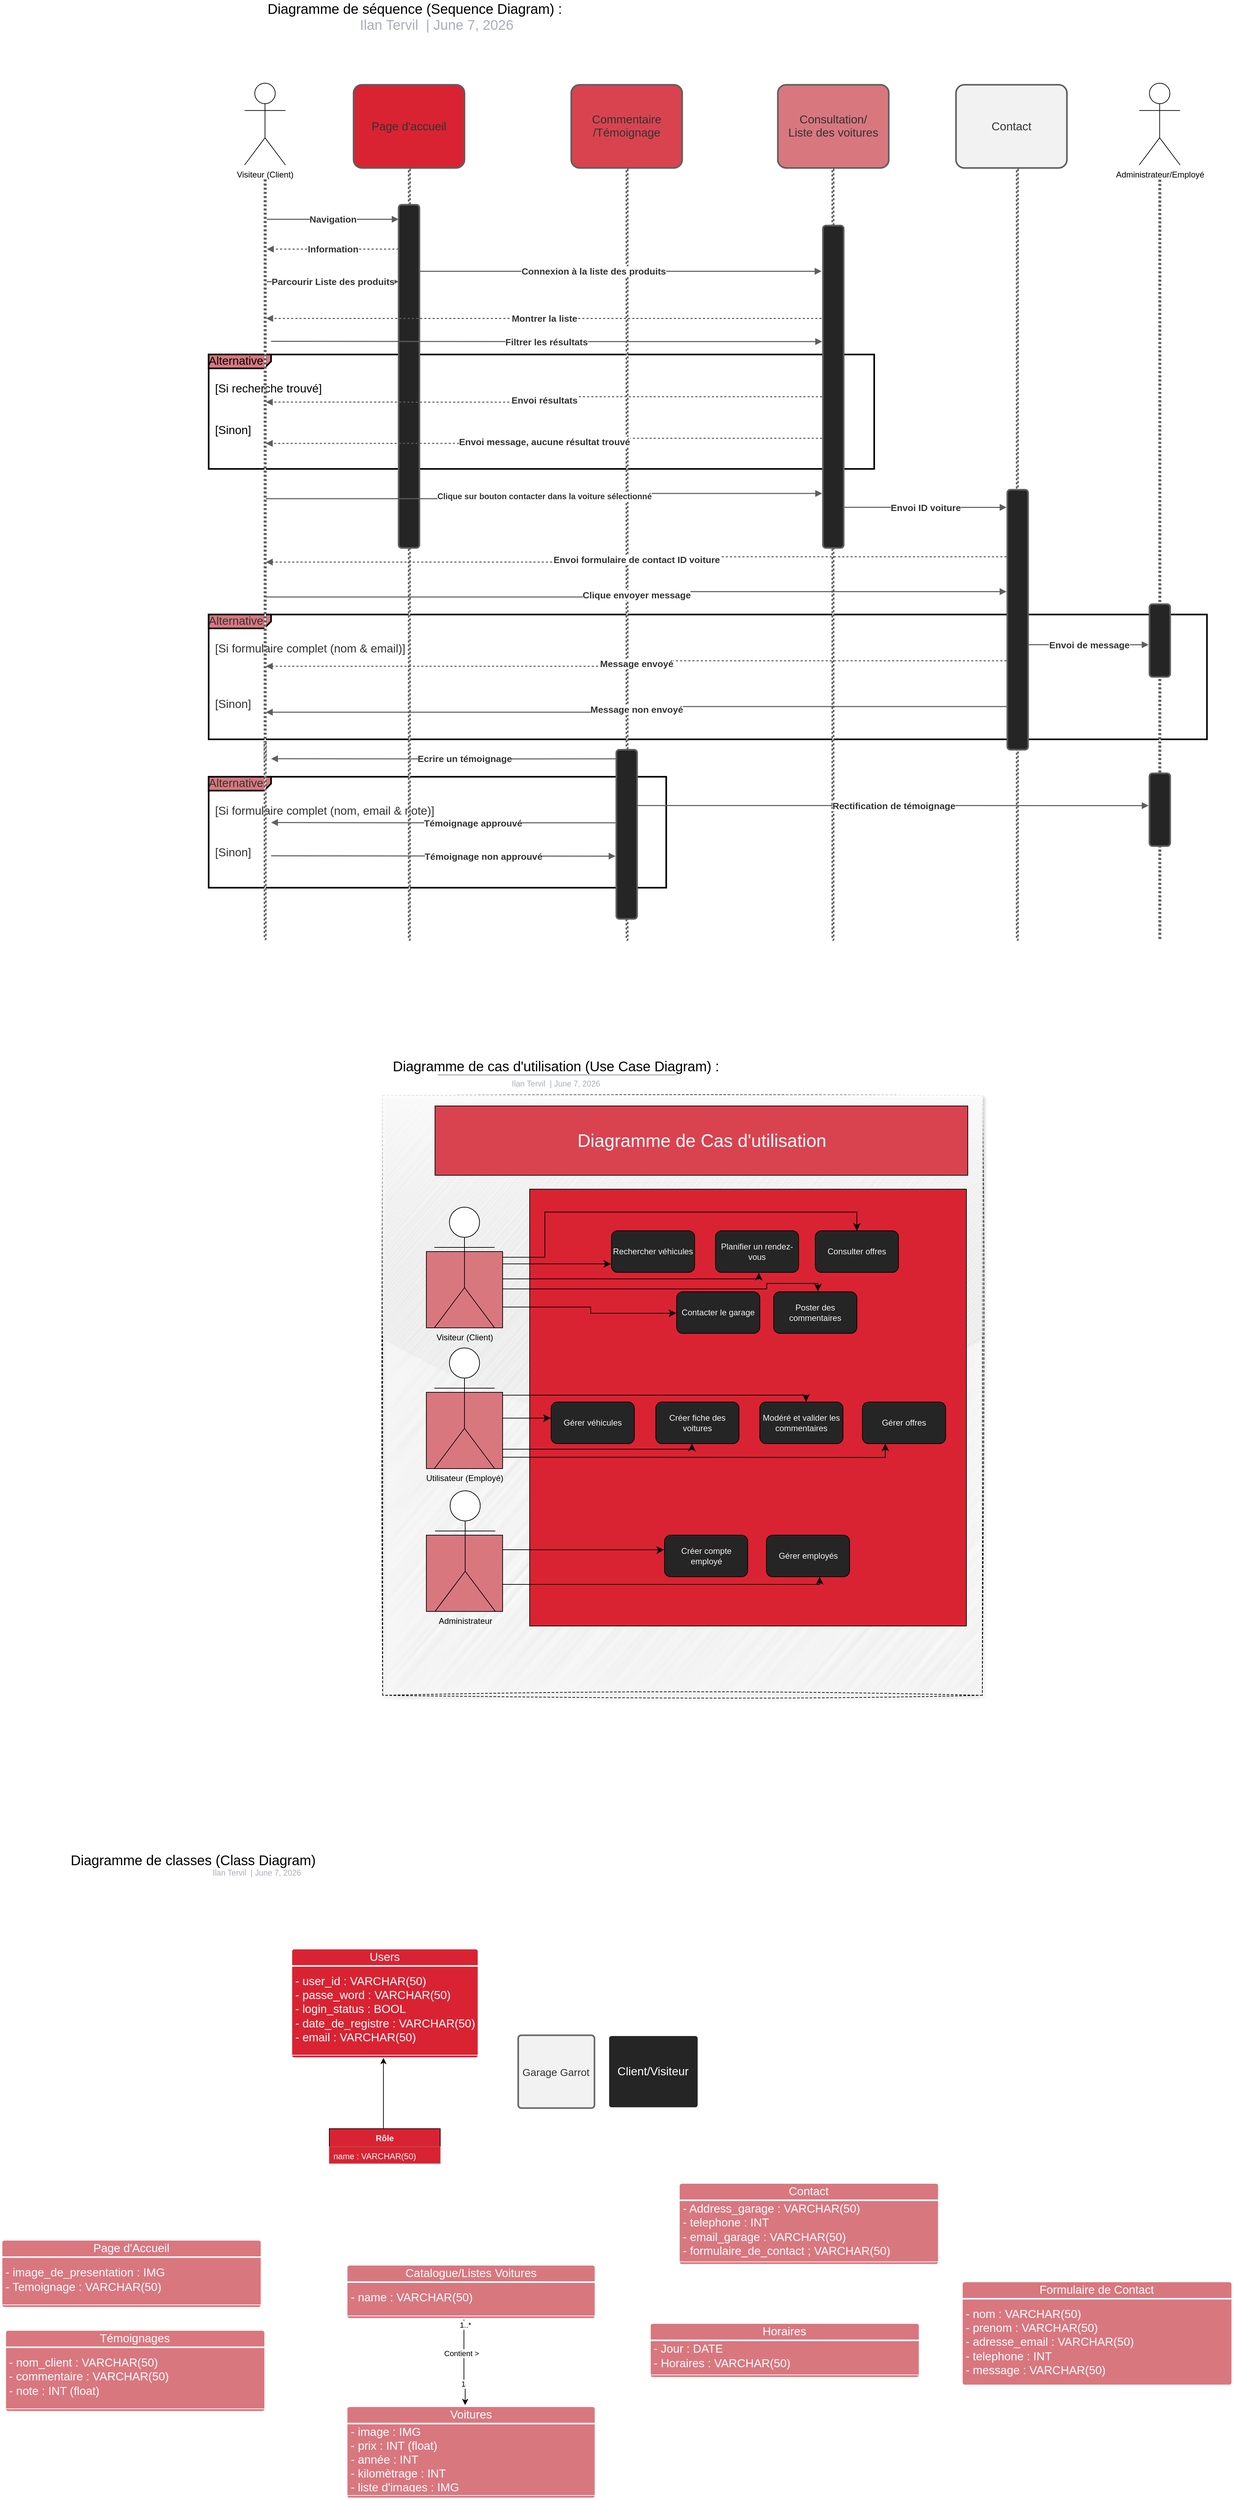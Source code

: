 <mxfile version="21.3.7" type="github">
  <diagram name="Page-1" id="gkpLkfRcWBr6_EryrWo8">
    <mxGraphModel dx="3470" dy="1657" grid="1" gridSize="10" guides="1" tooltips="1" connect="1" arrows="1" fold="1" page="1" pageScale="1" pageWidth="827" pageHeight="1169" math="0" shadow="0">
      <root>
        <mxCell id="0" />
        <mxCell id="1" parent="0" />
        <mxCell id="BnAunMeXDNx3pweOuM9s-14" value="" style="whiteSpace=wrap;html=1;aspect=fixed;dashed=1;rounded=0;glass=1;shadow=1;fillColor=#F2F2F2;sketch=1;curveFitting=1;jiggle=2;" parent="1" vertex="1">
          <mxGeometry x="-1640" y="590" width="865" height="865" as="geometry" />
        </mxCell>
        <mxCell id="BnAunMeXDNx3pweOuM9s-17" value="" style="whiteSpace=wrap;html=1;aspect=fixed;fillColor=#D9777F;" parent="1" vertex="1">
          <mxGeometry x="-1576.99" y="1224" width="110" height="110" as="geometry" />
        </mxCell>
        <mxCell id="BnAunMeXDNx3pweOuM9s-16" value="" style="whiteSpace=wrap;html=1;aspect=fixed;strokeColor=#000000;fillColor=#D9777F;" parent="1" vertex="1">
          <mxGeometry x="-1576.99" y="1018" width="110" height="110" as="geometry" />
        </mxCell>
        <mxCell id="BnAunMeXDNx3pweOuM9s-15" value="" style="whiteSpace=wrap;html=1;aspect=fixed;fillColor=#D9777F;strokeColor=#000000;" parent="1" vertex="1">
          <mxGeometry x="-1576.99" y="815" width="110" height="110" as="geometry" />
        </mxCell>
        <mxCell id="jWtJL2StQqahvaxwA_9J-28" value="" style="html=1;overflow=block;blockSpacing=1;whiteSpace=wrap;rounded=1;absoluteArcSize=1;arcSize=24;container=1;pointerEvents=0;collapsible=0;recursiveResize=0;fontSize=13;align=center;spacing=0;strokeColor=#5e5e5e;strokeOpacity=100;fillOpacity=100;fillColor=#D94350;strokeWidth=2.3;lucidId=O.v4xsk3p5HK;" parent="1" vertex="1">
          <mxGeometry x="-1368.25" y="-868" width="160" height="120" as="geometry" />
        </mxCell>
        <mxCell id="jWtJL2StQqahvaxwA_9J-29" value="" style="html=1;overflow=block;blockSpacing=1;whiteSpace=wrap;rounded=1;absoluteArcSize=1;arcSize=24;container=1;pointerEvents=0;collapsible=0;recursiveResize=0;fontSize=13;align=center;spacing=0;strokeColor=#5e5e5e;strokeOpacity=100;fillOpacity=100;fillColor=#D9777F;strokeWidth=2.3;lucidId=O.v4H8er2~Zm;" parent="1" vertex="1">
          <mxGeometry x="-1070.25" y="-868" width="160" height="120" as="geometry" />
        </mxCell>
        <mxCell id="jWtJL2StQqahvaxwA_9J-30" value="" style="html=1;overflow=block;blockSpacing=1;whiteSpace=wrap;rounded=1;absoluteArcSize=1;arcSize=24;container=1;pointerEvents=0;collapsible=0;recursiveResize=0;fontSize=13;align=center;spacing=0;strokeColor=#5e5e5e;strokeOpacity=100;fillOpacity=100;fillColor=#F2F2F2;strokeWidth=2.3;lucidId=O.v4qwtDeSNk;" parent="1" vertex="1">
          <mxGeometry x="-813.25" y="-868" width="160" height="120" as="geometry" />
        </mxCell>
        <mxCell id="jWtJL2StQqahvaxwA_9J-31" value="Alternative&lt;br&gt;&lt;br&gt;&amp;nbsp; [Si formulaire complet (nom &amp;amp; email)]&lt;br&gt;&lt;br&gt;&lt;br&gt;&lt;br&gt;&amp;nbsp; [Sinon]" style="html=1;blockSpacing=1;whiteSpace=wrap;shape=mxgraph.sysml.package2;xSize=90;overflow=fill;fontSize=16.7;fontColor=#333333;align=left;spacing=0;strokeColor=#000000;strokeOpacity=100;fillOpacity=100;rounded=1;absoluteArcSize=1;arcSize=9;fillColor=#D9777F;strokeWidth=2.3;lucidId=YBw4MqrhlL.r;" parent="1" vertex="1">
          <mxGeometry x="-1891.25" y="-104" width="1440" height="180" as="geometry" />
        </mxCell>
        <mxCell id="jWtJL2StQqahvaxwA_9J-32" value="Alternative&lt;br&gt;&lt;br&gt;&lt;span data-lucid-content=&quot;{&amp;quot;t&amp;quot;:&amp;quot;[Si recherche trouvé]&amp;quot;,&amp;quot;m&amp;quot;:[{&amp;quot;s&amp;quot;:0,&amp;quot;n&amp;quot;:&amp;quot;a&amp;quot;,&amp;quot;v&amp;quot;:&amp;quot;center&amp;quot;},{&amp;quot;s&amp;quot;:0,&amp;quot;n&amp;quot;:&amp;quot;s&amp;quot;,&amp;quot;v&amp;quot;:22.222,&amp;quot;e&amp;quot;:21},{&amp;quot;s&amp;quot;:0,&amp;quot;n&amp;quot;:&amp;quot;c&amp;quot;,&amp;quot;v&amp;quot;:&amp;quot;333333ff&amp;quot;,&amp;quot;e&amp;quot;:21}]}&quot; data-lucid-type=&quot;application/vnd.lucid.text&quot;&gt;&lt;/span&gt;&amp;nbsp; [Si recherche trouvé]&lt;br&gt;&lt;br&gt;&lt;br&gt;&amp;nbsp; [Sinon]" style="html=1;blockSpacing=1;whiteSpace=wrap;shape=mxgraph.sysml.package2;xSize=90;overflow=fill;fontSize=16.7;align=left;spacing=0;strokeOpacity=100;fillOpacity=100;rounded=1;absoluteArcSize=1;arcSize=9;strokeWidth=2.3;lucidId=-Cw4YTbApHRs;fillColor=#D9777F;strokeColor=default;" parent="1" vertex="1">
          <mxGeometry x="-1891.25" y="-479" width="960" height="165" as="geometry" />
        </mxCell>
        <mxCell id="jWtJL2StQqahvaxwA_9J-33" value="Alternative&lt;br&gt;&lt;br&gt;&amp;nbsp; [Si formulaire complet (nom, email &amp;amp; note)]&lt;br&gt;&lt;br&gt;&lt;br&gt;&amp;nbsp; [Sinon]" style="html=1;blockSpacing=1;whiteSpace=wrap;shape=mxgraph.sysml.package2;xSize=90;overflow=fill;fontSize=16.7;fontColor=#333333;align=left;spacing=0;strokeColor=#000000;strokeOpacity=100;fillOpacity=100;rounded=1;absoluteArcSize=1;arcSize=9;fillColor=#D9777F;strokeWidth=2.3;lucidId=VZw4ieArGQU4;" parent="1" vertex="1">
          <mxGeometry x="-1891.25" y="130" width="660" height="160" as="geometry" />
        </mxCell>
        <UserObject label="&lt;div style=&quot;display: flex; justify-content: flex-start; text-align: left; align-items: baseline; line-height: 1.25; margin-top: -2px; font-size: 20px;&quot;&gt;&lt;span style=&quot;color: rgb(0, 0, 0);&quot;&gt;&lt;font style=&quot;font-size: 20px;&quot;&gt;Diagramme de séquence (Sequence Diagram) :&lt;br&gt;&lt;/font&gt;&lt;/span&gt;&lt;/div&gt;&lt;div style=&quot;display: flex; justify-content: center; text-align: center; align-items: baseline; line-height: 1.25; margin-left: 7px; margin-right: 7px; margin-top: -2px; font-size: 20px;&quot;&gt;&lt;span style=&quot;color: rgb(169, 175, 184);&quot;&gt;&lt;font style=&quot;font-size: 20px;&quot;&gt;Ilan Tervil&amp;nbsp; |  %date{mmmm d, yyyy}%&lt;/font&gt;&lt;/span&gt;&lt;/div&gt;" placeholders="1" id="jWtJL2StQqahvaxwA_9J-34">
          <mxCell style="html=1;overflow=block;blockSpacing=1;whiteSpace=wrap;fontSize=13;align=left;spacing=3.8;verticalAlign=top;strokeColor=none;fillOpacity=0;fillColor=#ffffff;strokeWidth=0;lucidId=O.v4v.V5B6~r;" parent="1" vertex="1">
            <mxGeometry x="-1809.25" y="-990" width="494" height="46" as="geometry" />
          </mxCell>
        </UserObject>
        <mxCell id="jWtJL2StQqahvaxwA_9J-36" value="" style="html=1;overflow=block;blockSpacing=1;whiteSpace=wrap;rounded=1;absoluteArcSize=1;arcSize=24;container=1;pointerEvents=0;collapsible=0;recursiveResize=0;fontSize=13;align=center;spacing=0;strokeColor=#5e5e5e;strokeOpacity=100;fillOpacity=100;fillColor=#D92332;strokeWidth=2.3;lucidId=O.v4sSC.tmU.;" parent="1" vertex="1">
          <mxGeometry x="-1682.25" y="-868" width="160" height="120" as="geometry" />
        </mxCell>
        <mxCell id="jWtJL2StQqahvaxwA_9J-37" value="Page d&#39;accueil" style="html=1;overflow=block;blockSpacing=1;whiteSpace=wrap;fontSize=16.7;fontColor=#333333;align=center;spacing=3.8;strokeOpacity=0;fillOpacity=0;rounded=1;absoluteArcSize=1;arcSize=9;fillColor=#ffffff;strokeWidth=2.3;lucidId=O.v4Upmj7qb6;" parent="1" vertex="1">
          <mxGeometry x="-1692.25" y="-830" width="180" height="45" as="geometry" />
        </mxCell>
        <mxCell id="jWtJL2StQqahvaxwA_9J-38" value="&lt;div style=&quot;display: flex; justify-content: center; text-align: center; align-items: baseline; font-size: 0; line-height: 1.25;margin-top: -2px;&quot;&gt;&lt;span&gt;&lt;span style=&quot;font-size:16.7px;color:#333333;&quot;&gt;Commentaire&#xa;&lt;/span&gt;&lt;/span&gt;&lt;/div&gt;&lt;div style=&quot;display: flex; justify-content: center; text-align: center; align-items: baseline; font-size: 0; line-height: 1.25;margin-top: -2px;&quot;&gt;&lt;span&gt;&lt;span style=&quot;font-size:16.7px;color:#333333;&quot;&gt;/Témoignage&lt;/span&gt;&lt;/span&gt;&lt;/div&gt;" style="html=1;overflow=block;blockSpacing=1;whiteSpace=wrap;fontSize=13;spacing=3.8;strokeOpacity=0;fillOpacity=0;rounded=1;absoluteArcSize=1;arcSize=9;fillColor=#ffffff;strokeWidth=2.3;lucidId=O.v4fSKv_FuR;" parent="1" vertex="1">
          <mxGeometry x="-1378.25" y="-841" width="180" height="67" as="geometry" />
        </mxCell>
        <mxCell id="jWtJL2StQqahvaxwA_9J-39" value="&lt;div style=&quot;display: flex; justify-content: center; text-align: center; align-items: baseline; font-size: 0; line-height: 1.25;margin-top: -2px;&quot;&gt;&lt;span&gt;&lt;span style=&quot;font-size:16.7px;color:#333333;&quot;&gt;Consultation/&#xa;&lt;/span&gt;&lt;/span&gt;&lt;/div&gt;&lt;div style=&quot;display: flex; justify-content: center; text-align: center; align-items: baseline; font-size: 0; line-height: 1.25;margin-top: -2px;&quot;&gt;&lt;span&gt;&lt;span style=&quot;font-size:16.7px;color:#333333;&quot;&gt;Liste des voitures&lt;/span&gt;&lt;/span&gt;&lt;/div&gt;" style="html=1;overflow=block;blockSpacing=1;whiteSpace=wrap;fontSize=13;spacing=3.8;strokeOpacity=0;fillOpacity=0;rounded=1;absoluteArcSize=1;arcSize=9;fillColor=#ffffff;strokeWidth=2.3;lucidId=O.v4o~vFmgFz;" parent="1" vertex="1">
          <mxGeometry x="-1080.25" y="-831" width="180" height="48" as="geometry" />
        </mxCell>
        <mxCell id="jWtJL2StQqahvaxwA_9J-40" value="Contact" style="html=1;overflow=block;blockSpacing=1;whiteSpace=wrap;fontSize=16.7;fontColor=#333333;align=center;spacing=3.8;strokeOpacity=0;fillOpacity=0;rounded=1;absoluteArcSize=1;arcSize=9;fillColor=#ffffff;strokeWidth=2.3;lucidId=O.v4GgfFMbEy;" parent="1" vertex="1">
          <mxGeometry x="-823.25" y="-830" width="180" height="45" as="geometry" />
        </mxCell>
        <mxCell id="jWtJL2StQqahvaxwA_9J-41" value="" style="html=1;overflow=block;blockSpacing=1;whiteSpace=wrap;fontSize=13;spacing=0;strokeColor=#5e5e5e;strokeOpacity=100;rounded=1;absoluteArcSize=1;arcSize=9;rotation=-270;dashed=1;fixDash=1;strokeWidth=2.3;lucidId=O.v4MvfRuMcS;" parent="1" vertex="1">
          <mxGeometry x="-2158.25" y="-192" width="1113" height="2" as="geometry" />
        </mxCell>
        <mxCell id="jWtJL2StQqahvaxwA_9J-42" value="" style="html=1;overflow=block;blockSpacing=1;whiteSpace=wrap;fontSize=13;spacing=0;strokeColor=#5e5e5e;strokeOpacity=100;rounded=1;absoluteArcSize=1;arcSize=9;rotation=-270;dashed=1;fixDash=1;strokeWidth=2.3;lucidId=O.v4vlAI9Znb;" parent="1" vertex="1">
          <mxGeometry x="-1844.25" y="-192" width="1113" height="2" as="geometry" />
        </mxCell>
        <mxCell id="jWtJL2StQqahvaxwA_9J-43" value="" style="html=1;overflow=block;blockSpacing=1;whiteSpace=wrap;fontSize=13;spacing=0;strokeColor=#5e5e5e;strokeOpacity=100;rounded=1;absoluteArcSize=1;arcSize=9;rotation=-270;dashed=1;fixDash=1;strokeWidth=2.3;lucidId=O.v4o5tknFJy;" parent="1" vertex="1">
          <mxGeometry x="-1547.25" y="-192" width="1113" height="2" as="geometry" />
        </mxCell>
        <mxCell id="jWtJL2StQqahvaxwA_9J-44" value="" style="html=1;overflow=block;blockSpacing=1;whiteSpace=wrap;fontSize=13;spacing=0;strokeColor=#5e5e5e;strokeOpacity=100;rounded=1;absoluteArcSize=1;arcSize=9;rotation=-270;dashed=1;fixDash=1;strokeWidth=2.3;lucidId=O.v4iaXeCw92;" parent="1" vertex="1">
          <mxGeometry x="-1281.25" y="-192" width="1113" height="2" as="geometry" />
        </mxCell>
        <mxCell id="jWtJL2StQqahvaxwA_9J-46" value="" style="html=1;overflow=block;blockSpacing=1;whiteSpace=wrap;fontSize=13;spacing=0;strokeColor=#5E5E5E;strokeOpacity=100;fillOpacity=100;rounded=1;absoluteArcSize=1;arcSize=9;fillColor=#262526;strokeWidth=2.3;lucidId=O.v4kSHFRUKb;" parent="1" vertex="1">
          <mxGeometry x="-1617.25" y="-695" width="30" height="495" as="geometry" />
        </mxCell>
        <mxCell id="jWtJL2StQqahvaxwA_9J-47" value="" style="html=1;overflow=block;blockSpacing=1;whiteSpace=wrap;fontSize=13;spacing=0;strokeColor=#5e5e5e;strokeOpacity=100;rounded=1;absoluteArcSize=1;arcSize=9;rotation=-270;dashed=1;fixDash=1;strokeWidth=2.3;lucidId=O.v4rNS-CwyW;" parent="1" vertex="1">
          <mxGeometry x="-2229.25" y="-314" width="839" height="2" as="geometry" />
        </mxCell>
        <mxCell id="jWtJL2StQqahvaxwA_9J-48" value="" style="html=1;overflow=block;blockSpacing=1;whiteSpace=wrap;fontSize=13;spacing=0;strokeColor=#5e5e5e;strokeOpacity=100;fillOpacity=100;rounded=1;absoluteArcSize=1;arcSize=9;fillColor=#262526;strokeWidth=2.3;lucidId=O.v4dh4rE484;" parent="1" vertex="1">
          <mxGeometry x="-1005.25" y="-665" width="30" height="465" as="geometry" />
        </mxCell>
        <mxCell id="jWtJL2StQqahvaxwA_9J-49" value="" style="html=1;jettySize=18;whiteSpace=wrap;fontSize=13;strokeColor=#5E5E5E;dashed=1;fixDash=1;strokeWidth=1.5;rounded=1;arcSize=12;edgeStyle=orthogonalEdgeStyle;startArrow=none;endArrow=block;endFill=1;exitX=-0.037;exitY=0.531;exitPerimeter=0;entryX=0.384;entryY=0;entryPerimeter=0;lucidId=O.v4Oke_IXJc;" parent="1" source="jWtJL2StQqahvaxwA_9J-48" target="jWtJL2StQqahvaxwA_9J-47" edge="1">
          <mxGeometry width="100" height="100" relative="1" as="geometry">
            <Array as="points" />
          </mxGeometry>
        </mxCell>
        <mxCell id="jWtJL2StQqahvaxwA_9J-50" value="Envoi résultats" style="text;html=1;resizable=0;labelBackgroundColor=default;align=center;verticalAlign=middle;fontStyle=1;fontColor=#333333;fontSize=13.3;" parent="jWtJL2StQqahvaxwA_9J-49" vertex="1">
          <mxGeometry relative="1" as="geometry">
            <mxPoint as="offset" />
          </mxGeometry>
        </mxCell>
        <mxCell id="jWtJL2StQqahvaxwA_9J-51" value="" style="html=1;jettySize=18;whiteSpace=wrap;fontSize=13;strokeColor=#5E5E5E;dashed=1;fixDash=1;strokeWidth=1.5;rounded=1;arcSize=12;edgeStyle=orthogonalEdgeStyle;startArrow=none;endArrow=block;endFill=1;exitX=-0.037;exitY=0.66;exitPerimeter=0;entryX=0.455;entryY=0;entryPerimeter=0;lucidId=O.v4aioplXV.;" parent="1" source="jWtJL2StQqahvaxwA_9J-48" target="jWtJL2StQqahvaxwA_9J-47" edge="1">
          <mxGeometry width="100" height="100" relative="1" as="geometry">
            <Array as="points" />
          </mxGeometry>
        </mxCell>
        <mxCell id="jWtJL2StQqahvaxwA_9J-52" value="Envoi message, aucune résultat trouvé" style="text;html=1;resizable=0;labelBackgroundColor=default;align=center;verticalAlign=middle;fontStyle=1;fontColor=#333333;fontSize=13.3;" parent="jWtJL2StQqahvaxwA_9J-51" vertex="1">
          <mxGeometry relative="1" as="geometry">
            <mxPoint as="offset" />
          </mxGeometry>
        </mxCell>
        <mxCell id="jWtJL2StQqahvaxwA_9J-53" value="" style="html=1;jettySize=18;whiteSpace=wrap;fontSize=13;strokeColor=#5E5E5E;strokeWidth=1.5;rounded=1;arcSize=12;edgeStyle=orthogonalEdgeStyle;startArrow=block;startFill=1;endArrow=none;exitX=-0.037;exitY=0.831;exitPerimeter=0;entryX=0.55;entryY=0;entryPerimeter=0;lucidId=O.v4pDnxjaKH;" parent="1" source="jWtJL2StQqahvaxwA_9J-48" target="jWtJL2StQqahvaxwA_9J-47" edge="1">
          <mxGeometry width="100" height="100" relative="1" as="geometry">
            <Array as="points" />
          </mxGeometry>
        </mxCell>
        <mxCell id="jWtJL2StQqahvaxwA_9J-54" value="Clique sur bouton contacter dans la voiture sélectionné" style="text;html=1;resizable=0;labelBackgroundColor=default;align=center;verticalAlign=middle;fontStyle=1;fontColor=#333333;fontSize=11.7;" parent="jWtJL2StQqahvaxwA_9J-53" vertex="1">
          <mxGeometry relative="1" as="geometry">
            <mxPoint as="offset" />
          </mxGeometry>
        </mxCell>
        <mxCell id="jWtJL2StQqahvaxwA_9J-55" value="" style="html=1;overflow=block;blockSpacing=1;whiteSpace=wrap;fontSize=13;spacing=0;strokeColor=#5e5e5e;strokeOpacity=100;fillOpacity=100;rounded=1;absoluteArcSize=1;arcSize=9;fillColor=#262526;strokeWidth=2.3;lucidId=O.v4rTKuvIvl;" parent="1" vertex="1">
          <mxGeometry x="-739.25" y="-284" width="30" height="375" as="geometry" />
        </mxCell>
        <mxCell id="jWtJL2StQqahvaxwA_9J-56" value="" style="html=1;overflow=block;blockSpacing=1;whiteSpace=wrap;fontSize=13;spacing=0;strokeColor=#5e5e5e;strokeOpacity=100;rounded=1;absoluteArcSize=1;arcSize=9;rotation=-270;dashed=1;fixDash=1;strokeWidth=2.3;lucidId=O.v4-R9pIBdy;" parent="1" vertex="1">
          <mxGeometry x="-1067.75" y="-184.5" width="1097" height="2" as="geometry" />
        </mxCell>
        <mxCell id="jWtJL2StQqahvaxwA_9J-57" value="" style="html=1;jettySize=18;whiteSpace=wrap;fontSize=13;strokeColor=#5E5E5E;strokeWidth=1.5;rounded=1;arcSize=12;edgeStyle=orthogonalEdgeStyle;startArrow=none;endArrow=block;endFill=1;exitX=1.037;exitY=0.874;exitPerimeter=0;entryX=-0.037;entryY=0.068;entryPerimeter=0;lucidId=O.v41hrQaDPC;" parent="1" source="jWtJL2StQqahvaxwA_9J-48" target="jWtJL2StQqahvaxwA_9J-55" edge="1">
          <mxGeometry width="100" height="100" relative="1" as="geometry">
            <Array as="points" />
          </mxGeometry>
        </mxCell>
        <mxCell id="jWtJL2StQqahvaxwA_9J-58" value="Envoi ID voiture" style="text;html=1;resizable=0;labelBackgroundColor=default;align=center;verticalAlign=middle;fontStyle=1;fontColor=#333333;fontSize=13.3;" parent="jWtJL2StQqahvaxwA_9J-57" vertex="1">
          <mxGeometry relative="1" as="geometry">
            <mxPoint as="offset" />
          </mxGeometry>
        </mxCell>
        <mxCell id="jWtJL2StQqahvaxwA_9J-59" value="" style="html=1;jettySize=18;whiteSpace=wrap;fontSize=13;strokeColor=#5E5E5E;dashed=1;fixDash=1;strokeWidth=1.5;rounded=1;arcSize=12;edgeStyle=orthogonalEdgeStyle;startArrow=none;endArrow=block;endFill=1;exitX=-0.037;exitY=0.258;exitPerimeter=0;entryX=0.659;entryY=0;entryPerimeter=0;lucidId=O.v4EKcI3OWY;" parent="1" source="jWtJL2StQqahvaxwA_9J-55" target="jWtJL2StQqahvaxwA_9J-47" edge="1">
          <mxGeometry width="100" height="100" relative="1" as="geometry">
            <Array as="points" />
          </mxGeometry>
        </mxCell>
        <mxCell id="jWtJL2StQqahvaxwA_9J-60" value="Envoi formulaire de contact ID voiture" style="text;html=1;resizable=0;labelBackgroundColor=default;align=center;verticalAlign=middle;fontStyle=1;fontColor=#333333;fontSize=13.3;" parent="jWtJL2StQqahvaxwA_9J-59" vertex="1">
          <mxGeometry relative="1" as="geometry">
            <mxPoint as="offset" />
          </mxGeometry>
        </mxCell>
        <mxCell id="jWtJL2StQqahvaxwA_9J-61" value="" style="html=1;jettySize=18;whiteSpace=wrap;fontSize=13;strokeColor=#5E5E5E;strokeWidth=1.5;rounded=1;arcSize=12;edgeStyle=orthogonalEdgeStyle;startArrow=block;startFill=1;endArrow=none;exitX=-0.037;exitY=0.392;exitPerimeter=0;entryX=0.719;entryY=0;entryPerimeter=0;lucidId=Y.v4IYNe0~j0;" parent="1" source="jWtJL2StQqahvaxwA_9J-55" target="jWtJL2StQqahvaxwA_9J-47" edge="1">
          <mxGeometry width="100" height="100" relative="1" as="geometry">
            <Array as="points" />
          </mxGeometry>
        </mxCell>
        <mxCell id="jWtJL2StQqahvaxwA_9J-62" value="Clique envoyer message" style="text;html=1;resizable=0;labelBackgroundColor=default;align=center;verticalAlign=middle;fontStyle=1;fontColor=#333333;fontSize=13.3;" parent="jWtJL2StQqahvaxwA_9J-61" vertex="1">
          <mxGeometry relative="1" as="geometry">
            <mxPoint as="offset" />
          </mxGeometry>
        </mxCell>
        <mxCell id="jWtJL2StQqahvaxwA_9J-63" value="" style="html=1;overflow=block;blockSpacing=1;whiteSpace=wrap;fontSize=13;spacing=0;strokeColor=#5e5e5e;strokeOpacity=100;fillOpacity=100;rounded=1;absoluteArcSize=1;arcSize=9;fillColor=#262526;strokeWidth=2.3;lucidId=Mmw4W55uL8Zy;" parent="1" vertex="1">
          <mxGeometry x="-534.25" y="-119" width="30" height="105" as="geometry" />
        </mxCell>
        <mxCell id="jWtJL2StQqahvaxwA_9J-64" value="" style="html=1;jettySize=18;whiteSpace=wrap;fontSize=13;strokeColor=#5E5E5E;strokeWidth=1.5;rounded=1;arcSize=12;edgeStyle=orthogonalEdgeStyle;startArrow=block;startFill=1;endArrow=none;lucidId=wtw4ixZKij.u;" parent="1" edge="1">
          <mxGeometry width="100" height="100" relative="1" as="geometry">
            <Array as="points" />
            <mxPoint x="-1617.25" y="-674" as="sourcePoint" />
            <mxPoint x="-1807.25" y="-674" as="targetPoint" />
          </mxGeometry>
        </mxCell>
        <mxCell id="jWtJL2StQqahvaxwA_9J-65" value="Navigation" style="text;html=1;resizable=0;labelBackgroundColor=default;align=center;verticalAlign=middle;fontStyle=1;fontColor=#333333;fontSize=13.3;" parent="jWtJL2StQqahvaxwA_9J-64" vertex="1">
          <mxGeometry relative="1" as="geometry">
            <mxPoint as="offset" />
          </mxGeometry>
        </mxCell>
        <mxCell id="jWtJL2StQqahvaxwA_9J-66" value="" style="html=1;jettySize=18;whiteSpace=wrap;fontSize=13;strokeColor=#5E5E5E;dashed=1;fixDash=1;strokeWidth=1.5;rounded=1;arcSize=12;edgeStyle=orthogonalEdgeStyle;startArrow=none;endArrow=block;endFill=1;lucidId=wtw47-qaW_Ss;" parent="1" edge="1">
          <mxGeometry width="100" height="100" relative="1" as="geometry">
            <Array as="points" />
            <mxPoint x="-1617.25" y="-631" as="sourcePoint" />
            <mxPoint x="-1807.25" y="-631" as="targetPoint" />
          </mxGeometry>
        </mxCell>
        <mxCell id="jWtJL2StQqahvaxwA_9J-67" value="Information" style="text;html=1;resizable=0;labelBackgroundColor=default;align=center;verticalAlign=middle;fontStyle=1;fontColor=#333333;fontSize=13.3;" parent="jWtJL2StQqahvaxwA_9J-66" vertex="1">
          <mxGeometry relative="1" as="geometry">
            <mxPoint as="offset" />
          </mxGeometry>
        </mxCell>
        <mxCell id="jWtJL2StQqahvaxwA_9J-68" value="" style="html=1;jettySize=18;whiteSpace=wrap;fontSize=13;strokeColor=#5E5E5E;strokeWidth=1.5;rounded=1;arcSize=12;edgeStyle=orthogonalEdgeStyle;startArrow=block;startFill=1;endArrow=none;lucidId=wtw4JS.fzAdc;" parent="1" edge="1">
          <mxGeometry width="100" height="100" relative="1" as="geometry">
            <Array as="points" />
            <mxPoint x="-1617.25" y="-584" as="sourcePoint" />
            <mxPoint x="-1807.25" y="-584" as="targetPoint" />
          </mxGeometry>
        </mxCell>
        <mxCell id="jWtJL2StQqahvaxwA_9J-69" value="Parcourir Liste des produits" style="text;html=1;resizable=0;labelBackgroundColor=default;align=center;verticalAlign=middle;fontStyle=1;fontColor=#333333;fontSize=13.3;" parent="jWtJL2StQqahvaxwA_9J-68" vertex="1">
          <mxGeometry relative="1" as="geometry">
            <mxPoint as="offset" />
          </mxGeometry>
        </mxCell>
        <mxCell id="jWtJL2StQqahvaxwA_9J-70" value="" style="html=1;jettySize=18;whiteSpace=wrap;fontSize=13;strokeColor=#5E5E5E;strokeWidth=1.5;rounded=1;arcSize=12;edgeStyle=orthogonalEdgeStyle;startArrow=none;endArrow=block;endFill=1;lucidId=-tw4ck6UbxF0;" parent="1" edge="1">
          <mxGeometry width="100" height="100" relative="1" as="geometry">
            <Array as="points" />
            <mxPoint x="-1586.25" y="-599" as="sourcePoint" />
            <mxPoint x="-1007.25" y="-599" as="targetPoint" />
          </mxGeometry>
        </mxCell>
        <mxCell id="jWtJL2StQqahvaxwA_9J-71" value="Connexion à la liste des produits" style="text;html=1;resizable=0;labelBackgroundColor=default;align=center;verticalAlign=middle;fontStyle=1;fontColor=#333333;fontSize=13.3;" parent="jWtJL2StQqahvaxwA_9J-70" vertex="1">
          <mxGeometry x="-0.138" relative="1" as="geometry">
            <mxPoint as="offset" />
          </mxGeometry>
        </mxCell>
        <mxCell id="jWtJL2StQqahvaxwA_9J-72" value="" style="html=1;jettySize=18;whiteSpace=wrap;fontSize=13;strokeColor=#5E5E5E;dashed=1;fixDash=1;strokeWidth=1.5;rounded=1;arcSize=12;edgeStyle=orthogonalEdgeStyle;startArrow=none;endArrow=block;endFill=1;lucidId=-tw4iL17KhE3;" parent="1" edge="1">
          <mxGeometry width="100" height="100" relative="1" as="geometry">
            <Array as="points" />
            <mxPoint x="-1007.25" y="-531" as="sourcePoint" />
            <mxPoint x="-1808.25" y="-531" as="targetPoint" />
          </mxGeometry>
        </mxCell>
        <mxCell id="jWtJL2StQqahvaxwA_9J-73" value="            Montrer la liste" style="text;html=1;resizable=0;labelBackgroundColor=default;align=center;verticalAlign=middle;fontStyle=1;fontColor=#333333;fontSize=13.3;" parent="jWtJL2StQqahvaxwA_9J-72" vertex="1">
          <mxGeometry relative="1" as="geometry">
            <mxPoint as="offset" />
          </mxGeometry>
        </mxCell>
        <mxCell id="jWtJL2StQqahvaxwA_9J-74" value="" style="html=1;jettySize=18;whiteSpace=wrap;fontSize=13;strokeColor=#5E5E5E;strokeWidth=1.5;rounded=1;arcSize=12;edgeStyle=orthogonalEdgeStyle;startArrow=block;startFill=1;endArrow=none;exitX=-0.037;exitY=0.36;exitPerimeter=0;lucidId=uuw4k.lDiz5w;" parent="1" source="jWtJL2StQqahvaxwA_9J-48" edge="1">
          <mxGeometry width="100" height="100" relative="1" as="geometry">
            <Array as="points" />
            <mxPoint x="-1801.25" y="-498" as="targetPoint" />
          </mxGeometry>
        </mxCell>
        <mxCell id="jWtJL2StQqahvaxwA_9J-75" value="                  Filtrer les résultats" style="text;html=1;resizable=0;labelBackgroundColor=default;align=center;verticalAlign=middle;fontStyle=1;fontColor=#333333;fontSize=13.3;" parent="jWtJL2StQqahvaxwA_9J-74" vertex="1">
          <mxGeometry relative="1" as="geometry">
            <mxPoint as="offset" />
          </mxGeometry>
        </mxCell>
        <mxCell id="jWtJL2StQqahvaxwA_9J-76" value="" style="html=1;jettySize=18;whiteSpace=wrap;fontSize=13;strokeColor=#5E5E5E;strokeWidth=1.5;rounded=1;arcSize=12;edgeStyle=orthogonalEdgeStyle;startArrow=none;endArrow=block;endFill=1;exitX=1.037;exitY=0.596;exitPerimeter=0;entryX=-0.037;entryY=0.558;entryPerimeter=0;lucidId=oww4UqA21~jD;" parent="1" source="jWtJL2StQqahvaxwA_9J-55" target="jWtJL2StQqahvaxwA_9J-63" edge="1">
          <mxGeometry width="100" height="100" relative="1" as="geometry">
            <Array as="points" />
          </mxGeometry>
        </mxCell>
        <mxCell id="jWtJL2StQqahvaxwA_9J-77" value="Envoi de message" style="text;html=1;resizable=0;labelBackgroundColor=default;align=center;verticalAlign=middle;fontStyle=1;fontColor=#333333;fontSize=13.3;" parent="jWtJL2StQqahvaxwA_9J-76" vertex="1">
          <mxGeometry relative="1" as="geometry">
            <mxPoint as="offset" />
          </mxGeometry>
        </mxCell>
        <mxCell id="jWtJL2StQqahvaxwA_9J-78" value="" style="html=1;jettySize=18;whiteSpace=wrap;fontSize=13;strokeColor=#5E5E5E;dashed=1;fixDash=1;strokeWidth=1.5;rounded=1;arcSize=12;edgeStyle=orthogonalEdgeStyle;startArrow=none;endArrow=block;endFill=1;exitX=-0.037;exitY=0.658;exitPerimeter=0;entryX=0.838;entryY=0;entryPerimeter=0;lucidId=JAw4WZks1poF;" parent="1" source="jWtJL2StQqahvaxwA_9J-55" target="jWtJL2StQqahvaxwA_9J-47" edge="1">
          <mxGeometry width="100" height="100" relative="1" as="geometry">
            <Array as="points" />
          </mxGeometry>
        </mxCell>
        <mxCell id="jWtJL2StQqahvaxwA_9J-79" value="Message envoyé" style="text;html=1;resizable=0;labelBackgroundColor=default;align=center;verticalAlign=middle;fontStyle=1;fontColor=#333333;fontSize=13.3;" parent="jWtJL2StQqahvaxwA_9J-78" vertex="1">
          <mxGeometry relative="1" as="geometry">
            <mxPoint as="offset" />
          </mxGeometry>
        </mxCell>
        <mxCell id="jWtJL2StQqahvaxwA_9J-80" value="" style="html=1;jettySize=18;whiteSpace=wrap;fontSize=13;strokeColor=#5E5E5E;strokeWidth=1.5;rounded=1;arcSize=12;edgeStyle=orthogonalEdgeStyle;startArrow=none;endArrow=block;endFill=1;exitX=-0.037;exitY=0.834;exitPerimeter=0;entryX=0.917;entryY=0;entryPerimeter=0;lucidId=vGw4GbxFIj__;" parent="1" source="jWtJL2StQqahvaxwA_9J-55" target="jWtJL2StQqahvaxwA_9J-47" edge="1">
          <mxGeometry width="100" height="100" relative="1" as="geometry">
            <Array as="points" />
          </mxGeometry>
        </mxCell>
        <mxCell id="jWtJL2StQqahvaxwA_9J-81" value="Message non envoyé" style="text;html=1;resizable=0;labelBackgroundColor=default;align=center;verticalAlign=middle;fontStyle=1;fontColor=#333333;fontSize=13.3;" parent="jWtJL2StQqahvaxwA_9J-80" vertex="1">
          <mxGeometry relative="1" as="geometry">
            <mxPoint as="offset" />
          </mxGeometry>
        </mxCell>
        <mxCell id="jWtJL2StQqahvaxwA_9J-82" value="" style="html=1;overflow=block;blockSpacing=1;whiteSpace=wrap;fontSize=13;spacing=0;strokeColor=#5E5E5E;strokeOpacity=100;fillOpacity=100;rounded=1;absoluteArcSize=1;arcSize=9;fillColor=#262526;strokeWidth=2.3;lucidId=QYw4wGIv5B0Q;" parent="1" vertex="1">
          <mxGeometry x="-1303.25" y="91" width="30" height="244" as="geometry" />
        </mxCell>
        <mxCell id="jWtJL2StQqahvaxwA_9J-83" value="" style="html=1;jettySize=18;whiteSpace=wrap;fontSize=13;strokeColor=#5E5E5E;strokeWidth=1.5;rounded=1;arcSize=12;edgeStyle=orthogonalEdgeStyle;startArrow=none;endArrow=block;endFill=1;exitX=-0.037;exitY=0.054;exitPerimeter=0;lucidId=.0w4R24Ej4a0;" parent="1" source="jWtJL2StQqahvaxwA_9J-82" edge="1">
          <mxGeometry width="100" height="100" relative="1" as="geometry">
            <Array as="points" />
            <mxPoint x="-1801.25" y="104" as="targetPoint" />
          </mxGeometry>
        </mxCell>
        <mxCell id="jWtJL2StQqahvaxwA_9J-84" value="Ecrire un témoignage" style="text;html=1;resizable=0;labelBackgroundColor=default;align=center;verticalAlign=middle;fontStyle=1;fontColor=#333333;fontSize=13.3;" parent="jWtJL2StQqahvaxwA_9J-83" vertex="1">
          <mxGeometry x="-0.126" relative="1" as="geometry">
            <mxPoint as="offset" />
          </mxGeometry>
        </mxCell>
        <mxCell id="jWtJL2StQqahvaxwA_9J-85" value="" style="html=1;jettySize=18;whiteSpace=wrap;fontSize=13;strokeColor=#5E5E5E;strokeWidth=1.5;rounded=1;arcSize=12;edgeStyle=orthogonalEdgeStyle;startArrow=none;endArrow=block;endFill=1;exitX=-0.037;exitY=0.432;exitPerimeter=0;lucidId=H-w4pIvz6j4w;" parent="1" source="jWtJL2StQqahvaxwA_9J-82" edge="1">
          <mxGeometry width="100" height="100" relative="1" as="geometry">
            <Array as="points" />
            <mxPoint x="-1801.25" y="196" as="targetPoint" />
          </mxGeometry>
        </mxCell>
        <mxCell id="jWtJL2StQqahvaxwA_9J-86" value="Témoignage approuvé" style="text;html=1;resizable=0;labelBackgroundColor=default;align=center;verticalAlign=middle;fontStyle=1;fontColor=#333333;fontSize=13.3;" parent="jWtJL2StQqahvaxwA_9J-85" vertex="1">
          <mxGeometry x="-0.171" relative="1" as="geometry">
            <mxPoint as="offset" />
          </mxGeometry>
        </mxCell>
        <mxCell id="jWtJL2StQqahvaxwA_9J-87" value="" style="html=1;jettySize=18;whiteSpace=wrap;fontSize=13;strokeColor=#5E5E5E;strokeWidth=1.5;rounded=1;arcSize=12;edgeStyle=orthogonalEdgeStyle;startArrow=block;startFill=1;endArrow=none;exitX=-0.037;exitY=0.629;exitPerimeter=0;lucidId=5-w4I5FU1FGH;" parent="1" source="jWtJL2StQqahvaxwA_9J-82" edge="1">
          <mxGeometry width="100" height="100" relative="1" as="geometry">
            <Array as="points" />
            <mxPoint x="-1801.25" y="244" as="targetPoint" />
          </mxGeometry>
        </mxCell>
        <mxCell id="jWtJL2StQqahvaxwA_9J-88" value="Témoignage non approuvé" style="text;html=1;resizable=0;labelBackgroundColor=default;align=center;verticalAlign=middle;fontStyle=1;fontColor=#333333;fontSize=13.3;" parent="jWtJL2StQqahvaxwA_9J-87" vertex="1">
          <mxGeometry x="-0.231" relative="1" as="geometry">
            <mxPoint as="offset" />
          </mxGeometry>
        </mxCell>
        <mxCell id="jWtJL2StQqahvaxwA_9J-89" value="" style="html=1;overflow=block;blockSpacing=1;whiteSpace=wrap;fontSize=13;spacing=0;strokeColor=#5e5e5e;strokeOpacity=100;rounded=1;absoluteArcSize=1;arcSize=9;rotation=-270;dashed=1;fixDash=1;strokeWidth=2.3;lucidId=uFx4CHYQh-c2;" parent="1" vertex="1">
          <mxGeometry x="-1952.25" y="221" width="285" height="2" as="geometry" />
        </mxCell>
        <mxCell id="jWtJL2StQqahvaxwA_9J-90" value="" style="html=1;overflow=block;blockSpacing=1;whiteSpace=wrap;fontSize=13;spacing=0;strokeColor=#5e5e5e;strokeOpacity=100;fillOpacity=100;rounded=1;absoluteArcSize=1;arcSize=9;fillColor=#262526;strokeWidth=2.3;lucidId=cGx4ARh1Pq9b;" parent="1" vertex="1">
          <mxGeometry x="-534.25" y="125" width="30" height="105" as="geometry" />
        </mxCell>
        <mxCell id="jWtJL2StQqahvaxwA_9J-91" value="" style="html=1;jettySize=18;whiteSpace=wrap;fontSize=13;strokeColor=#5E5E5E;strokeWidth=1.5;rounded=1;arcSize=12;edgeStyle=orthogonalEdgeStyle;startArrow=none;endArrow=block;endFill=1;exitX=1.037;exitY=0.33;exitPerimeter=0;entryX=-0.037;entryY=0.444;entryPerimeter=0;lucidId=91w4l3fRSnOy;" parent="1" source="jWtJL2StQqahvaxwA_9J-82" target="jWtJL2StQqahvaxwA_9J-90" edge="1">
          <mxGeometry width="100" height="100" relative="1" as="geometry">
            <Array as="points" />
          </mxGeometry>
        </mxCell>
        <mxCell id="jWtJL2StQqahvaxwA_9J-92" value="Rectification de témoignage" style="text;html=1;resizable=0;labelBackgroundColor=default;align=center;verticalAlign=middle;fontStyle=1;fontColor=#333333;fontSize=13.3;" parent="jWtJL2StQqahvaxwA_9J-91" vertex="1">
          <mxGeometry relative="1" as="geometry">
            <mxPoint as="offset" />
          </mxGeometry>
        </mxCell>
        <mxCell id="BnAunMeXDNx3pweOuM9s-3" value="&lt;font color=&quot;#ffffff&quot; style=&quot;font-size: 26px;&quot;&gt;Diagramme de Cas d&#39;utilisation&lt;/font&gt;" style="rounded=0;whiteSpace=wrap;html=1;fillColor=#D94350;" parent="1" vertex="1">
          <mxGeometry x="-1564.5" y="605" width="768.5" height="100" as="geometry" />
        </mxCell>
        <mxCell id="BnAunMeXDNx3pweOuM9s-13" value="" style="whiteSpace=wrap;html=1;aspect=fixed;fillColor=#D92332;" parent="1" vertex="1">
          <mxGeometry x="-1428" y="725" width="630" height="630" as="geometry" />
        </mxCell>
        <mxCell id="BnAunMeXDNx3pweOuM9s-30" value="Visiteur (Client)" style="shape=umlActor;verticalLabelPosition=bottom;verticalAlign=top;html=1;outlineConnect=0;" parent="1" vertex="1">
          <mxGeometry x="-1565.5" y="751" width="87" height="174" as="geometry" />
        </mxCell>
        <mxCell id="BnAunMeXDNx3pweOuM9s-34" value="Utilisateur (Employé)&lt;br&gt;" style="shape=umlActor;verticalLabelPosition=bottom;verticalAlign=top;html=1;outlineConnect=0;" parent="1" vertex="1">
          <mxGeometry x="-1565.5" y="954" width="87" height="174" as="geometry" />
        </mxCell>
        <mxCell id="BnAunMeXDNx3pweOuM9s-35" value="Administrateur&lt;br&gt;" style="shape=umlActor;verticalLabelPosition=bottom;verticalAlign=top;html=1;outlineConnect=0;" parent="1" vertex="1">
          <mxGeometry x="-1564.5" y="1160" width="87" height="174" as="geometry" />
        </mxCell>
        <mxCell id="BnAunMeXDNx3pweOuM9s-46" value="&lt;font color=&quot;#f2f2f2&quot;&gt;Rechercher véhicules&lt;/font&gt;" style="rounded=1;whiteSpace=wrap;html=1;fillColor=#262526;" parent="1" vertex="1">
          <mxGeometry x="-1310" y="785" width="120" height="60" as="geometry" />
        </mxCell>
        <mxCell id="BnAunMeXDNx3pweOuM9s-47" value="&lt;font color=&quot;#f2f2f2&quot;&gt;Consulter offres&lt;/font&gt;" style="rounded=1;whiteSpace=wrap;html=1;fillColor=#262526;" parent="1" vertex="1">
          <mxGeometry x="-1016" y="785" width="120" height="60" as="geometry" />
        </mxCell>
        <mxCell id="BnAunMeXDNx3pweOuM9s-48" value="&lt;font color=&quot;#f2f2f2&quot;&gt;Planifier un rendez-vous&lt;/font&gt;" style="rounded=1;whiteSpace=wrap;html=1;fillColor=#262526;" parent="1" vertex="1">
          <mxGeometry x="-1160" y="785" width="120" height="60" as="geometry" />
        </mxCell>
        <mxCell id="BnAunMeXDNx3pweOuM9s-49" value="&lt;font color=&quot;#f2f2f2&quot;&gt;Contacter le garage&lt;/font&gt;" style="rounded=1;whiteSpace=wrap;html=1;fillColor=#262526;" parent="1" vertex="1">
          <mxGeometry x="-1216" y="873" width="120" height="60" as="geometry" />
        </mxCell>
        <mxCell id="BnAunMeXDNx3pweOuM9s-50" value="&lt;font color=&quot;#f2f2f2&quot;&gt;Poster des commentaires&lt;/font&gt;" style="rounded=1;whiteSpace=wrap;html=1;fillColor=#262526;" parent="1" vertex="1">
          <mxGeometry x="-1076" y="873" width="120" height="60" as="geometry" />
        </mxCell>
        <mxCell id="BnAunMeXDNx3pweOuM9s-55" value="&lt;font color=&quot;#f2f2f2&quot;&gt;Gérer véhicules&lt;/font&gt;" style="rounded=1;whiteSpace=wrap;html=1;fillColor=#262526;" parent="1" vertex="1">
          <mxGeometry x="-1397" y="1032" width="120" height="60" as="geometry" />
        </mxCell>
        <mxCell id="BnAunMeXDNx3pweOuM9s-56" value="&lt;font color=&quot;#f2f2f2&quot;&gt;Gérer offres&lt;/font&gt;" style="rounded=1;whiteSpace=wrap;html=1;fillColor=#262526;" parent="1" vertex="1">
          <mxGeometry x="-948" y="1032" width="120" height="60" as="geometry" />
        </mxCell>
        <mxCell id="BnAunMeXDNx3pweOuM9s-57" value="&lt;font color=&quot;#f2f2f2&quot;&gt;Créer fiche des voitures&lt;/font&gt;" style="rounded=1;whiteSpace=wrap;html=1;fillColor=#262526;" parent="1" vertex="1">
          <mxGeometry x="-1246" y="1032" width="120" height="60" as="geometry" />
        </mxCell>
        <mxCell id="BnAunMeXDNx3pweOuM9s-58" value="&lt;font color=&quot;#f2f2f2&quot;&gt;Modéré et valider les commentaires&lt;/font&gt;" style="rounded=1;whiteSpace=wrap;html=1;fillColor=#262526;" parent="1" vertex="1">
          <mxGeometry x="-1096" y="1032" width="120" height="60" as="geometry" />
        </mxCell>
        <mxCell id="BnAunMeXDNx3pweOuM9s-64" value="&lt;font color=&quot;#f2f2f2&quot;&gt;Créer compte employé&lt;/font&gt;" style="rounded=1;whiteSpace=wrap;html=1;fillColor=#262526;" parent="1" vertex="1">
          <mxGeometry x="-1233.5" y="1224" width="120" height="60" as="geometry" />
        </mxCell>
        <mxCell id="BnAunMeXDNx3pweOuM9s-65" value="&lt;font color=&quot;#f2f2f2&quot;&gt;Gérer employés&lt;/font&gt;" style="rounded=1;whiteSpace=wrap;html=1;fillColor=#262526;" parent="1" vertex="1">
          <mxGeometry x="-1086.5" y="1224" width="120" height="60" as="geometry" />
        </mxCell>
        <mxCell id="BnAunMeXDNx3pweOuM9s-94" value="" style="edgeStyle=segmentEdgeStyle;endArrow=classic;html=1;curved=0;rounded=0;endSize=8;startSize=8;entryX=-0.005;entryY=0.792;entryDx=0;entryDy=0;entryPerimeter=0;exitX=0.998;exitY=0.207;exitDx=0;exitDy=0;exitPerimeter=0;" parent="1" target="BnAunMeXDNx3pweOuM9s-46" edge="1">
          <mxGeometry width="50" height="50" relative="1" as="geometry">
            <mxPoint x="-1467.21" y="832.77" as="sourcePoint" />
            <mxPoint x="-1309.28" y="832.56" as="targetPoint" />
          </mxGeometry>
        </mxCell>
        <mxCell id="BnAunMeXDNx3pweOuM9s-95" value="" style="edgeStyle=segmentEdgeStyle;endArrow=classic;html=1;curved=0;rounded=0;endSize=8;startSize=8;entryX=-0.004;entryY=0.516;entryDx=0;entryDy=0;entryPerimeter=0;" parent="1" target="BnAunMeXDNx3pweOuM9s-49" edge="1">
          <mxGeometry width="50" height="50" relative="1" as="geometry">
            <mxPoint x="-1467" y="895" as="sourcePoint" />
            <mxPoint x="-1226" y="905" as="targetPoint" />
            <Array as="points">
              <mxPoint x="-1340" y="895" />
              <mxPoint x="-1340" y="904" />
            </Array>
          </mxGeometry>
        </mxCell>
        <mxCell id="BnAunMeXDNx3pweOuM9s-98" value="" style="edgeStyle=segmentEdgeStyle;endArrow=classic;html=1;curved=0;rounded=0;endSize=8;startSize=8;entryX=0.521;entryY=1.01;entryDx=0;entryDy=0;entryPerimeter=0;exitX=1.003;exitY=0.358;exitDx=0;exitDy=0;exitPerimeter=0;" parent="1" source="BnAunMeXDNx3pweOuM9s-15" target="BnAunMeXDNx3pweOuM9s-48" edge="1">
          <mxGeometry width="50" height="50" relative="1" as="geometry">
            <mxPoint x="-1466.99" y="865.21" as="sourcePoint" />
            <mxPoint x="-1214" y="865" as="targetPoint" />
            <Array as="points">
              <mxPoint x="-1098" y="854" />
            </Array>
          </mxGeometry>
        </mxCell>
        <mxCell id="BnAunMeXDNx3pweOuM9s-99" value="" style="edgeStyle=segmentEdgeStyle;endArrow=classic;html=1;curved=0;rounded=0;endSize=8;startSize=8;entryX=0.532;entryY=-0.011;entryDx=0;entryDy=0;entryPerimeter=0;exitX=0.998;exitY=0.49;exitDx=0;exitDy=0;exitPerimeter=0;" parent="1" source="BnAunMeXDNx3pweOuM9s-15" target="BnAunMeXDNx3pweOuM9s-50" edge="1">
          <mxGeometry width="50" height="50" relative="1" as="geometry">
            <mxPoint x="-1466" y="869" as="sourcePoint" />
            <mxPoint x="-1012.76" y="869.72" as="targetPoint" />
            <Array as="points">
              <mxPoint x="-1086" y="869" />
              <mxPoint x="-1086" y="861" />
              <mxPoint x="-1012" y="861" />
            </Array>
          </mxGeometry>
        </mxCell>
        <mxCell id="BnAunMeXDNx3pweOuM9s-101" value="" style="edgeStyle=segmentEdgeStyle;endArrow=classic;html=1;curved=0;rounded=0;endSize=8;startSize=8;exitX=0.998;exitY=0.207;exitDx=0;exitDy=0;exitPerimeter=0;" parent="1" edge="1">
          <mxGeometry width="50" height="50" relative="1" as="geometry">
            <mxPoint x="-1466.99" y="823.21" as="sourcePoint" />
            <mxPoint x="-956" y="785" as="targetPoint" />
            <Array as="points">
              <mxPoint x="-1406" y="823" />
              <mxPoint x="-1406" y="758" />
              <mxPoint x="-956" y="758" />
            </Array>
          </mxGeometry>
        </mxCell>
        <mxCell id="BnAunMeXDNx3pweOuM9s-102" value="" style="edgeStyle=segmentEdgeStyle;endArrow=classic;html=1;curved=0;rounded=0;endSize=8;startSize=8;entryX=-0.003;entryY=0.399;entryDx=0;entryDy=0;entryPerimeter=0;exitX=0.998;exitY=0.207;exitDx=0;exitDy=0;exitPerimeter=0;" parent="1" target="BnAunMeXDNx3pweOuM9s-55" edge="1">
          <mxGeometry width="50" height="50" relative="1" as="geometry">
            <mxPoint x="-1466.99" y="1055.21" as="sourcePoint" />
            <mxPoint x="-1309.06" y="1055" as="targetPoint" />
          </mxGeometry>
        </mxCell>
        <mxCell id="BnAunMeXDNx3pweOuM9s-103" value="" style="edgeStyle=segmentEdgeStyle;endArrow=classic;html=1;curved=0;rounded=0;endSize=8;startSize=8;exitX=0.998;exitY=0.207;exitDx=0;exitDy=0;exitPerimeter=0;" parent="1" target="BnAunMeXDNx3pweOuM9s-57" edge="1">
          <mxGeometry width="50" height="50" relative="1" as="geometry">
            <mxPoint x="-1466.99" y="1100.02" as="sourcePoint" />
            <mxPoint x="-1194" y="1095" as="targetPoint" />
            <Array as="points">
              <mxPoint x="-1194" y="1100" />
            </Array>
          </mxGeometry>
        </mxCell>
        <mxCell id="BnAunMeXDNx3pweOuM9s-104" value="" style="edgeStyle=segmentEdgeStyle;endArrow=classic;html=1;curved=0;rounded=0;endSize=8;startSize=8;entryX=0.556;entryY=-0.008;entryDx=0;entryDy=0;entryPerimeter=0;exitX=0.998;exitY=0.207;exitDx=0;exitDy=0;exitPerimeter=0;" parent="1" target="BnAunMeXDNx3pweOuM9s-58" edge="1">
          <mxGeometry width="50" height="50" relative="1" as="geometry">
            <mxPoint x="-1466.99" y="1022.11" as="sourcePoint" />
            <mxPoint x="-1397" y="1022.9" as="targetPoint" />
          </mxGeometry>
        </mxCell>
        <mxCell id="BnAunMeXDNx3pweOuM9s-105" value="" style="edgeStyle=segmentEdgeStyle;endArrow=classic;html=1;curved=0;rounded=0;endSize=8;startSize=8;exitX=1;exitY=0.851;exitDx=0;exitDy=0;exitPerimeter=0;" parent="1" source="BnAunMeXDNx3pweOuM9s-16" edge="1">
          <mxGeometry width="50" height="50" relative="1" as="geometry">
            <mxPoint x="-1335.99" y="1115.02" as="sourcePoint" />
            <mxPoint x="-915" y="1092" as="targetPoint" />
            <Array as="points">
              <mxPoint x="-1336" y="1112" />
              <mxPoint x="-915" y="1112" />
            </Array>
          </mxGeometry>
        </mxCell>
        <mxCell id="BnAunMeXDNx3pweOuM9s-106" value="" style="edgeStyle=segmentEdgeStyle;endArrow=classic;html=1;curved=0;rounded=0;endSize=8;startSize=8;exitX=0.998;exitY=0.207;exitDx=0;exitDy=0;exitPerimeter=0;entryX=-0.005;entryY=0.348;entryDx=0;entryDy=0;entryPerimeter=0;" parent="1" target="BnAunMeXDNx3pweOuM9s-64" edge="1">
          <mxGeometry width="50" height="50" relative="1" as="geometry">
            <mxPoint x="-1466.99" y="1245.04" as="sourcePoint" />
            <mxPoint x="-1236" y="1245" as="targetPoint" />
            <Array as="points">
              <mxPoint x="-1236" y="1245" />
            </Array>
          </mxGeometry>
        </mxCell>
        <mxCell id="BnAunMeXDNx3pweOuM9s-107" value="" style="edgeStyle=segmentEdgeStyle;endArrow=classic;html=1;curved=0;rounded=0;endSize=8;startSize=8;exitX=0.998;exitY=0.207;exitDx=0;exitDy=0;exitPerimeter=0;entryX=0.641;entryY=1.003;entryDx=0;entryDy=0;entryPerimeter=0;" parent="1" target="BnAunMeXDNx3pweOuM9s-65" edge="1">
          <mxGeometry width="50" height="50" relative="1" as="geometry">
            <mxPoint x="-1466.99" y="1295.04" as="sourcePoint" />
            <mxPoint x="-1234" y="1295" as="targetPoint" />
            <Array as="points">
              <mxPoint x="-1010" y="1295" />
            </Array>
          </mxGeometry>
        </mxCell>
        <UserObject label="&lt;div style=&quot;display: flex; justify-content: flex-start; text-align: left; align-items: baseline; line-height: 1.25; margin-top: -2px;&quot;&gt;&lt;span style=&quot;color: rgb(0, 0, 0);&quot;&gt;&lt;font style=&quot;font-size: 20px;&quot;&gt;Diagramme de classes (Class Diagram)&lt;/font&gt;&lt;br&gt;&lt;/span&gt;&lt;/div&gt;&lt;div style=&quot;display: flex; justify-content: center; text-align: center; align-items: baseline; font-size: 0; line-height: 1.25;margin-left: 7px;margin-right: 7px;margin-top: 2px;margin-top: -2px;&quot;&gt;&lt;span&gt;&lt;span style=&quot;font-size:11.5px;color:#a9afb8;&quot;&gt;Ilan Tervil&amp;nbsp; |  %date{mmmm d, yyyy}%&lt;/span&gt;&lt;/span&gt;&lt;/div&gt;" placeholders="1" id="BnAunMeXDNx3pweOuM9s-108">
          <mxCell style="html=1;overflow=block;blockSpacing=1;whiteSpace=wrap;fontSize=13;align=left;spacing=3.8;verticalAlign=top;strokeColor=none;fillOpacity=0;fillColor=#ffffff;strokeWidth=0;lucidId=5Hx4jj2AYFTZ;" parent="1" vertex="1">
            <mxGeometry x="-2093" y="1680" width="543" height="62" as="geometry" />
          </mxCell>
        </UserObject>
        <mxCell id="BnAunMeXDNx3pweOuM9s-109" value="Garage Garrot" style="html=1;overflow=block;blockSpacing=1;whiteSpace=wrap;fontSize=15;fontColor=#333333;align=center;spacing=0;strokeColor=#666666;strokeOpacity=100;fillOpacity=100;rounded=1;absoluteArcSize=1;arcSize=9;fillColor=#F2F2F2;strokeWidth=2.3;" parent="1" vertex="1">
          <mxGeometry x="-1444.75" y="1945" width="110" height="105" as="geometry" />
        </mxCell>
        <mxCell id="BnAunMeXDNx3pweOuM9s-110" value="Users" style="html=1;overflow=block;blockSpacing=1;swimlane;childLayout=stackLayout;horizontal=1;horizontalStack=0;resizeParent=1;resizeParentMax=0;resizeLast=0;collapsible=0;fontStyle=0;marginBottom=0;swimlaneFillColor=#D92332;startSize=25;whiteSpace=wrap;fontSize=16.7;fontColor=#ffffff;align=center;spacing=0;strokeColor=#ffffff;strokeOpacity=100;fillOpacity=100;rounded=1;absoluteArcSize=1;arcSize=9;fillColor=#D92332;strokeWidth=2.3;" parent="1" vertex="1">
          <mxGeometry x="-1772" y="1820" width="270" height="158" as="geometry" />
        </mxCell>
        <mxCell id="BnAunMeXDNx3pweOuM9s-111" value="- user_id : VARCHAR(50)&lt;br&gt;- passe_word : VARCHAR(50)&lt;br&gt;- login_status : BOOL&lt;br&gt;- date_de_registre : VARCHAR(50)&lt;br&gt;- email : VARCHAR(50)" style="part=1;html=1;resizeHeight=0;strokeColor=none;fillColor=none;align=left;verticalAlign=middle;spacingLeft=4;spacingRight=4;overflow=hidden;rotatable=0;points=[[0,0.5],[1,0.5]];portConstraint=eastwest;swimlaneFillColor=#06042e;strokeOpacity=100;fillOpacity=100;whiteSpace=wrap;fontSize=16.7;fontColor=#ffffff;" parent="BnAunMeXDNx3pweOuM9s-110" vertex="1">
          <mxGeometry y="25" width="270" height="125" as="geometry" />
        </mxCell>
        <mxCell id="BnAunMeXDNx3pweOuM9s-112" value="" style="line;strokeWidth=1;fillColor=none;align=left;verticalAlign=middle;spacingTop=-1;spacingLeft=3;spacingRight=3;rotatable=0;labelPosition=right;points=[];portConstraint=eastwest;strokeColor=#FFFFFF;" parent="BnAunMeXDNx3pweOuM9s-110" vertex="1">
          <mxGeometry y="150" width="270" height="8" as="geometry" />
        </mxCell>
        <mxCell id="BnAunMeXDNx3pweOuM9s-115" value="Client/Visiteur" style="html=1;overflow=block;blockSpacing=1;whiteSpace=wrap;fontSize=16.7;fontColor=#ffffff;align=center;spacing=0;strokeColor=#ffffff;strokeOpacity=100;fillOpacity=100;rounded=1;absoluteArcSize=1;arcSize=9;fillColor=#262526;strokeWidth=2.3;" parent="1" vertex="1">
          <mxGeometry x="-1314.75" y="1945" width="130" height="105" as="geometry" />
        </mxCell>
        <mxCell id="BnAunMeXDNx3pweOuM9s-127" value="Page d&#39;Accueil" style="html=1;overflow=block;blockSpacing=1;swimlane;childLayout=stackLayout;horizontal=1;horizontalStack=0;resizeParent=1;resizeParentMax=0;resizeLast=0;collapsible=0;fontStyle=0;marginBottom=0;swimlaneFillColor=#D9777F;startSize=25;whiteSpace=wrap;fontSize=16.7;fontColor=#ffffff;align=center;spacing=0;strokeColor=#ffffff;strokeOpacity=100;fillOpacity=100;rounded=1;absoluteArcSize=1;arcSize=9;fillColor=#D9777F;strokeWidth=2.3;" parent="1" vertex="1">
          <mxGeometry x="-2190" y="2240" width="375" height="98" as="geometry" />
        </mxCell>
        <mxCell id="BnAunMeXDNx3pweOuM9s-128" value="- image_de_presentation : IMG&lt;br&gt;- Temoignage : VARCHAR(50)" style="part=1;html=1;resizeHeight=0;strokeColor=none;fillColor=none;align=left;verticalAlign=middle;spacingLeft=4;spacingRight=4;overflow=hidden;rotatable=0;points=[[0,0.5],[1,0.5]];portConstraint=eastwest;swimlaneFillColor=#272733;strokeOpacity=100;fillOpacity=100;whiteSpace=wrap;fontSize=16.7;fontColor=#ffffff;" parent="BnAunMeXDNx3pweOuM9s-127" vertex="1">
          <mxGeometry y="25" width="375" height="65" as="geometry" />
        </mxCell>
        <mxCell id="BnAunMeXDNx3pweOuM9s-129" value="" style="line;strokeWidth=1;align=left;verticalAlign=middle;spacingTop=-1;spacingLeft=3;spacingRight=3;rotatable=0;labelPosition=right;points=[];portConstraint=eastwest;strokeColor=#FFFFFF;" parent="BnAunMeXDNx3pweOuM9s-127" vertex="1">
          <mxGeometry y="90" width="375" height="8" as="geometry" />
        </mxCell>
        <mxCell id="BnAunMeXDNx3pweOuM9s-131" value="Témoignages" style="html=1;overflow=block;blockSpacing=1;swimlane;childLayout=stackLayout;horizontal=1;horizontalStack=0;resizeParent=1;resizeParentMax=0;resizeLast=0;collapsible=0;fontStyle=0;marginBottom=0;swimlaneFillColor=#D9777F;startSize=25;whiteSpace=wrap;fontSize=16.7;fontColor=#ffffff;align=center;spacing=0;strokeColor=#ffffff;strokeOpacity=100;fillOpacity=100;rounded=1;absoluteArcSize=1;arcSize=9;fillColor=#D9777F;strokeWidth=2.3;" parent="1" vertex="1">
          <mxGeometry x="-2184.75" y="2370" width="375" height="118" as="geometry" />
        </mxCell>
        <mxCell id="BnAunMeXDNx3pweOuM9s-132" value="- nom_client : VARCHAR(50)&lt;br&gt;- commentaire : VARCHAR(50)&lt;br&gt;- note : INT (float)" style="part=1;html=1;resizeHeight=0;strokeColor=none;fillColor=none;align=left;verticalAlign=middle;spacingLeft=4;spacingRight=4;overflow=hidden;rotatable=0;points=[[0,0.5],[1,0.5]];portConstraint=eastwest;swimlaneFillColor=#272733;strokeOpacity=100;fillOpacity=100;whiteSpace=wrap;fontSize=16.7;fontColor=#ffffff;" parent="BnAunMeXDNx3pweOuM9s-131" vertex="1">
          <mxGeometry y="25" width="375" height="85" as="geometry" />
        </mxCell>
        <mxCell id="BnAunMeXDNx3pweOuM9s-133" value="" style="line;strokeWidth=1;fillColor=none;align=left;verticalAlign=middle;spacingTop=-1;spacingLeft=3;spacingRight=3;rotatable=0;labelPosition=right;points=[];portConstraint=eastwest;fontColor=#FFFFFF;strokeColor=#FFFFFF;" parent="BnAunMeXDNx3pweOuM9s-131" vertex="1">
          <mxGeometry y="110" width="375" height="8" as="geometry" />
        </mxCell>
        <mxCell id="Jd2qodpVmGrZEep4cUXJ-13" style="edgeStyle=orthogonalEdgeStyle;rounded=0;orthogonalLoop=1;jettySize=auto;html=1;entryX=0.477;entryY=-0.01;entryDx=0;entryDy=0;entryPerimeter=0;exitX=0.472;exitY=0.553;exitDx=0;exitDy=0;exitPerimeter=0;" edge="1" parent="1" source="BnAunMeXDNx3pweOuM9s-137" target="BnAunMeXDNx3pweOuM9s-139">
          <mxGeometry relative="1" as="geometry">
            <mxPoint x="-1524" y="2270" as="sourcePoint" />
            <Array as="points">
              <mxPoint x="-1524" y="2450" />
              <mxPoint x="-1522" y="2450" />
            </Array>
          </mxGeometry>
        </mxCell>
        <mxCell id="Jd2qodpVmGrZEep4cUXJ-15" value="Contient &amp;gt;&amp;nbsp;" style="edgeLabel;html=1;align=center;verticalAlign=middle;resizable=0;points=[];" vertex="1" connectable="0" parent="Jd2qodpVmGrZEep4cUXJ-13">
          <mxGeometry x="-0.198" y="-2" relative="1" as="geometry">
            <mxPoint as="offset" />
          </mxGeometry>
        </mxCell>
        <mxCell id="Jd2qodpVmGrZEep4cUXJ-16" value="1..*" style="edgeLabel;html=1;align=center;verticalAlign=middle;resizable=0;points=[];" vertex="1" connectable="0" parent="Jd2qodpVmGrZEep4cUXJ-13">
          <mxGeometry x="-0.81" y="2" relative="1" as="geometry">
            <mxPoint as="offset" />
          </mxGeometry>
        </mxCell>
        <mxCell id="Jd2qodpVmGrZEep4cUXJ-25" value="1" style="edgeLabel;html=1;align=center;verticalAlign=middle;resizable=0;points=[];" vertex="1" connectable="0" parent="Jd2qodpVmGrZEep4cUXJ-13">
          <mxGeometry x="0.465" y="-1" relative="1" as="geometry">
            <mxPoint as="offset" />
          </mxGeometry>
        </mxCell>
        <mxCell id="BnAunMeXDNx3pweOuM9s-135" value="Catalogue/Listes Voitures" style="html=1;overflow=block;blockSpacing=1;swimlane;childLayout=stackLayout;horizontal=1;horizontalStack=0;resizeParent=1;resizeParentMax=0;resizeLast=0;collapsible=0;fontStyle=0;marginBottom=0;swimlaneFillColor=#D9777F;startSize=25;whiteSpace=wrap;fontSize=16.7;fontColor=#ffffff;align=center;spacing=0;strokeColor=#ffffff;strokeOpacity=100;fillOpacity=100;rounded=1;absoluteArcSize=1;arcSize=9;fillColor=#D9777F;strokeWidth=2.3;" parent="1" vertex="1">
          <mxGeometry x="-1692.25" y="2276" width="359" height="78" as="geometry" />
        </mxCell>
        <mxCell id="BnAunMeXDNx3pweOuM9s-136" value="&lt;span style=&quot;background-color: initial;&quot;&gt;- name :&amp;nbsp;&lt;/span&gt;VARCHAR(50)" style="part=1;html=1;resizeHeight=0;strokeColor=none;fillColor=none;align=left;verticalAlign=middle;spacingLeft=4;spacingRight=4;overflow=hidden;rotatable=0;points=[[0,0.5],[1,0.5]];portConstraint=eastwest;swimlaneFillColor=#272733;strokeOpacity=100;fillOpacity=100;whiteSpace=wrap;fontSize=16.7;fontColor=#ffffff;" parent="BnAunMeXDNx3pweOuM9s-135" vertex="1">
          <mxGeometry y="25" width="359" height="45" as="geometry" />
        </mxCell>
        <mxCell id="BnAunMeXDNx3pweOuM9s-137" value="" style="line;strokeWidth=1;fillColor=none;align=left;verticalAlign=middle;spacingTop=-1;spacingLeft=3;spacingRight=3;rotatable=0;labelPosition=right;points=[];portConstraint=eastwest;strokeColor=#FFFFFF;" parent="BnAunMeXDNx3pweOuM9s-135" vertex="1">
          <mxGeometry y="70" width="359" height="8" as="geometry" />
        </mxCell>
        <mxCell id="BnAunMeXDNx3pweOuM9s-139" value="Voitures" style="html=1;overflow=block;blockSpacing=1;swimlane;childLayout=stackLayout;horizontal=1;horizontalStack=0;resizeParent=1;resizeParentMax=0;resizeLast=0;collapsible=0;fontStyle=0;marginBottom=0;swimlaneFillColor=#D9777F;startSize=25;whiteSpace=wrap;fontSize=16.7;fontColor=#ffffff;align=center;spacing=0;strokeColor=#ffffff;strokeOpacity=100;fillOpacity=100;rounded=1;absoluteArcSize=1;arcSize=9;fillColor=#D9777F;strokeWidth=2.3;" parent="1" vertex="1">
          <mxGeometry x="-1692.25" y="2480" width="359" height="133" as="geometry" />
        </mxCell>
        <mxCell id="BnAunMeXDNx3pweOuM9s-140" value="- image : IMG&lt;br&gt;- prix : INT (float)&lt;br&gt;- année : INT&lt;br&gt;- kilomètrage : INT&lt;br&gt;- liste d&#39;images : IMG" style="part=1;html=1;resizeHeight=0;strokeColor=none;fillColor=none;align=left;verticalAlign=middle;spacingLeft=4;spacingRight=4;overflow=hidden;rotatable=0;points=[[0,0.5],[1,0.5]];portConstraint=eastwest;swimlaneFillColor=#272733;strokeOpacity=100;fillOpacity=100;whiteSpace=wrap;fontSize=16.7;fontColor=#ffffff;" parent="BnAunMeXDNx3pweOuM9s-139" vertex="1">
          <mxGeometry y="25" width="359" height="100" as="geometry" />
        </mxCell>
        <mxCell id="BnAunMeXDNx3pweOuM9s-141" value="" style="line;strokeWidth=1;fillColor=none;align=left;verticalAlign=middle;spacingTop=-1;spacingLeft=3;spacingRight=3;rotatable=0;labelPosition=right;points=[];portConstraint=eastwest;strokeColor=#FFFFFF;" parent="BnAunMeXDNx3pweOuM9s-139" vertex="1">
          <mxGeometry y="125" width="359" height="8" as="geometry" />
        </mxCell>
        <mxCell id="BnAunMeXDNx3pweOuM9s-143" value="Horaires" style="html=1;overflow=block;blockSpacing=1;swimlane;childLayout=stackLayout;horizontal=1;horizontalStack=0;resizeParent=1;resizeParentMax=0;resizeLast=0;collapsible=0;fontStyle=0;marginBottom=0;swimlaneFillColor=#D9777F;startSize=25;whiteSpace=wrap;fontSize=16.7;fontColor=#ffffff;align=center;spacing=0;strokeColor=#ffffff;strokeOpacity=100;fillOpacity=100;rounded=1;absoluteArcSize=1;arcSize=9;fillColor=#D9777F;strokeWidth=2.3;" parent="1" vertex="1">
          <mxGeometry x="-1254.75" y="2360" width="389" height="79" as="geometry" />
        </mxCell>
        <mxCell id="BnAunMeXDNx3pweOuM9s-144" value="- Jour : DATE&lt;br&gt;- Horaires : VARCHAR(50)" style="part=1;html=1;resizeHeight=0;strokeColor=none;fillColor=none;align=left;verticalAlign=middle;spacingLeft=4;spacingRight=4;overflow=hidden;rotatable=0;points=[[0,0.5],[1,0.5]];portConstraint=eastwest;swimlaneFillColor=#272733;strokeOpacity=100;fillOpacity=100;whiteSpace=wrap;fontSize=16.7;fontColor=#ffffff;" parent="BnAunMeXDNx3pweOuM9s-143" vertex="1">
          <mxGeometry y="25" width="389" height="46" as="geometry" />
        </mxCell>
        <mxCell id="BnAunMeXDNx3pweOuM9s-145" value="" style="line;strokeWidth=1;fillColor=none;align=left;verticalAlign=middle;spacingTop=-1;spacingLeft=3;spacingRight=3;rotatable=0;labelPosition=right;points=[];portConstraint=eastwest;strokeColor=#FFFFFF;" parent="BnAunMeXDNx3pweOuM9s-143" vertex="1">
          <mxGeometry y="71" width="389" height="8" as="geometry" />
        </mxCell>
        <mxCell id="BnAunMeXDNx3pweOuM9s-147" value="Contact" style="html=1;overflow=block;blockSpacing=1;swimlane;childLayout=stackLayout;horizontal=1;horizontalStack=0;resizeParent=1;resizeParentMax=0;resizeLast=0;collapsible=0;fontStyle=0;marginBottom=0;swimlaneFillColor=#D9777F;startSize=25;whiteSpace=wrap;fontSize=16.7;fontColor=#ffffff;align=center;spacing=0;strokeColor=#ffffff;strokeOpacity=100;fillOpacity=100;rounded=1;absoluteArcSize=1;arcSize=9;fillColor=#D9777F;strokeWidth=2.3;" parent="1" vertex="1">
          <mxGeometry x="-1213" y="2158" width="375" height="118" as="geometry" />
        </mxCell>
        <mxCell id="BnAunMeXDNx3pweOuM9s-148" value="- Address_garage : VARCHAR(50)&lt;br&gt;- telephone : INT&lt;br&gt;- email_garage : VARCHAR(50)&lt;br&gt;- formulaire_de_contact ; VARCHAR(50)" style="part=1;html=1;resizeHeight=0;strokeColor=none;fillColor=none;align=left;verticalAlign=middle;spacingLeft=4;spacingRight=4;overflow=hidden;rotatable=0;points=[[0,0.5],[1,0.5]];portConstraint=eastwest;swimlaneFillColor=#272733;strokeOpacity=100;fillOpacity=100;whiteSpace=wrap;fontSize=16.7;fontColor=#ffffff;" parent="BnAunMeXDNx3pweOuM9s-147" vertex="1">
          <mxGeometry y="25" width="375" height="85" as="geometry" />
        </mxCell>
        <mxCell id="BnAunMeXDNx3pweOuM9s-149" value="" style="line;strokeWidth=1;fillColor=none;align=left;verticalAlign=middle;spacingTop=-1;spacingLeft=3;spacingRight=3;rotatable=0;labelPosition=right;points=[];portConstraint=eastwest;fontColor=#FFFFFF;strokeColor=#FFFFFF;" parent="BnAunMeXDNx3pweOuM9s-147" vertex="1">
          <mxGeometry y="110" width="375" height="8" as="geometry" />
        </mxCell>
        <mxCell id="BnAunMeXDNx3pweOuM9s-151" value="Formulaire de Contact" style="html=1;overflow=block;blockSpacing=1;swimlane;childLayout=stackLayout;horizontal=1;horizontalStack=0;resizeParent=1;resizeParentMax=0;resizeLast=0;collapsible=0;fontStyle=0;marginBottom=0;swimlaneFillColor=#D9777F;startSize=25;whiteSpace=wrap;fontSize=16.7;fontColor=#ffffff;align=center;spacing=0;strokeColor=#ffffff;strokeOpacity=100;fillOpacity=100;rounded=1;absoluteArcSize=1;arcSize=9;fillColor=#D9777F;strokeWidth=2.3;" parent="1" vertex="1">
          <mxGeometry x="-804.75" y="2300" width="390" height="150" as="geometry" />
        </mxCell>
        <mxCell id="BnAunMeXDNx3pweOuM9s-152" value="- nom : VARCHAR(50)&lt;br&gt;- prenom : VARCHAR(50)&lt;br&gt;- adresse_email : VARCHAR(50)&lt;br&gt;- telephone : INT&lt;br&gt;- message : VARCHAR(50)" style="part=1;html=1;resizeHeight=0;strokeColor=none;fillColor=none;align=left;verticalAlign=middle;spacingLeft=4;spacingRight=4;overflow=hidden;rotatable=0;points=[[0,0.5],[1,0.5]];portConstraint=eastwest;swimlaneFillColor=#272733;strokeOpacity=100;fillOpacity=100;whiteSpace=wrap;fontSize=16.7;fontColor=#ffffff;" parent="BnAunMeXDNx3pweOuM9s-151" vertex="1">
          <mxGeometry y="25" width="390" height="125" as="geometry" />
        </mxCell>
        <mxCell id="BnAunMeXDNx3pweOuM9s-153" value="" style="line;strokeWidth=1;fillColor=none;align=left;verticalAlign=middle;spacingTop=-1;spacingLeft=3;spacingRight=3;rotatable=0;labelPosition=right;points=[];portConstraint=eastwest;fontColor=#FFFFFF;strokeColor=#FFFFFF;" parent="BnAunMeXDNx3pweOuM9s-151" vertex="1">
          <mxGeometry y="150" width="390" as="geometry" />
        </mxCell>
        <mxCell id="BnAunMeXDNx3pweOuM9s-171" value="" style="group;dropTarget=0;pointerEvents=0;" parent="1" vertex="1">
          <mxGeometry x="-1710" y="530" width="640" height="45" as="geometry" />
        </mxCell>
        <mxCell id="BnAunMeXDNx3pweOuM9s-172" value="&lt;font style=&quot;font-size: 20px;&quot;&gt;Diagramme de cas d&#39;utilisation (Use Case Diagram) :&lt;/font&gt;" style="points=[[0.233,0.967,0]];html=1;overflow=block;blockSpacing=1;whiteSpace=wrap;fontSize=16;fontColor=default;align=center;spacingLeft=7;spacingRight=7;spacingTop=2;spacing=3;strokeOpacity=0;fillOpacity=0;rounded=1;absoluteArcSize=1;arcSize=12;fillColor=#ffffff;strokeWidth=1.5;lucidId=E0v4OU6HhNtv;" parent="BnAunMeXDNx3pweOuM9s-171" vertex="1">
          <mxGeometry width="640" height="31" as="geometry" />
        </mxCell>
        <UserObject label="Ilan Tervil&amp;nbsp; |  %date{mmmm d, yyyy}%" placeholders="1" id="BnAunMeXDNx3pweOuM9s-173">
          <mxCell style="html=1;overflow=block;blockSpacing=1;whiteSpace=wrap;fontSize=11.5;fontColor=#a9afb8;align=center;spacingLeft=7;spacingRight=7;spacingTop=2;spacing=3;strokeOpacity=0;fillOpacity=0;rounded=1;absoluteArcSize=1;arcSize=12;fillColor=#ffffff;strokeWidth=1.5;lucidId=E0v46zYpy2dv;" parent="BnAunMeXDNx3pweOuM9s-171" vertex="1">
            <mxGeometry y="31" width="640" height="14" as="geometry" />
          </mxCell>
        </UserObject>
        <mxCell id="BnAunMeXDNx3pweOuM9s-174" value="" style="html=1;jettySize=18;whiteSpace=wrap;fontSize=13;fontFamily=Helvetica;strokeColor=#a9afb8;strokeOpacity=100;strokeWidth=1.5;rounded=0;startArrow=none;endArrow=none;exitX=0.233;exitY=0.967;exitPerimeter=0;lucidId=E0v4RzTpeAeE;" parent="BnAunMeXDNx3pweOuM9s-171" source="BnAunMeXDNx3pweOuM9s-172" edge="1">
          <mxGeometry width="100" height="100" relative="1" as="geometry">
            <Array as="points" />
            <mxPoint x="494" y="30" as="targetPoint" />
          </mxGeometry>
        </mxCell>
        <mxCell id="BnAunMeXDNx3pweOuM9s-175" value="Administrateur/Employé" style="shape=umlActor;verticalLabelPosition=bottom;verticalAlign=top;html=1;outlineConnect=0;" parent="1" vertex="1">
          <mxGeometry x="-548.75" y="-870" width="59" height="118" as="geometry" />
        </mxCell>
        <mxCell id="BnAunMeXDNx3pweOuM9s-176" value="Visiteur (Client)" style="shape=umlActor;verticalLabelPosition=bottom;verticalAlign=top;html=1;outlineConnect=0;" parent="1" vertex="1">
          <mxGeometry x="-1839.25" y="-870" width="59" height="118" as="geometry" />
        </mxCell>
        <mxCell id="Jd2qodpVmGrZEep4cUXJ-11" style="edgeStyle=orthogonalEdgeStyle;rounded=0;orthogonalLoop=1;jettySize=auto;html=1;entryX=0.493;entryY=0.982;entryDx=0;entryDy=0;entryPerimeter=0;" edge="1" parent="1" source="hIMolJZO88c_dkQbjLxj-2" target="BnAunMeXDNx3pweOuM9s-112">
          <mxGeometry relative="1" as="geometry">
            <Array as="points">
              <mxPoint x="-1639" y="2004" />
            </Array>
          </mxGeometry>
        </mxCell>
        <mxCell id="hIMolJZO88c_dkQbjLxj-2" value="&lt;font color=&quot;#f2f2f2&quot;&gt;Rôle&lt;/font&gt;" style="swimlane;fontStyle=1;align=center;verticalAlign=top;childLayout=stackLayout;horizontal=1;startSize=26;horizontalStack=0;resizeParent=1;resizeParentMax=0;resizeLast=0;collapsible=1;marginBottom=0;whiteSpace=wrap;html=1;fillColor=#D92332;" parent="1" vertex="1">
          <mxGeometry x="-1717" y="2080" width="160" height="50" as="geometry">
            <mxRectangle x="-2040" y="2060" width="70" height="30" as="alternateBounds" />
          </mxGeometry>
        </mxCell>
        <mxCell id="hIMolJZO88c_dkQbjLxj-3" value="&lt;font color=&quot;#fafafa&quot;&gt;name : VARCHAR(50)&lt;/font&gt;" style="text;strokeColor=#b85450;fillColor=#D92332;align=left;verticalAlign=top;spacingLeft=4;spacingRight=4;overflow=hidden;rotatable=0;points=[[0,0.5],[1,0.5]];portConstraint=eastwest;whiteSpace=wrap;html=1;" parent="hIMolJZO88c_dkQbjLxj-2" vertex="1">
          <mxGeometry y="26" width="160" height="24" as="geometry" />
        </mxCell>
        <mxCell id="hIMolJZO88c_dkQbjLxj-4" value="" style="line;strokeWidth=1;fillColor=default;align=left;verticalAlign=middle;spacingTop=-1;spacingLeft=3;spacingRight=3;rotatable=0;labelPosition=right;points=[];portConstraint=eastwest;strokeColor=#b85450;" parent="hIMolJZO88c_dkQbjLxj-2" vertex="1">
          <mxGeometry y="50" width="160" as="geometry" />
        </mxCell>
      </root>
    </mxGraphModel>
  </diagram>
</mxfile>
